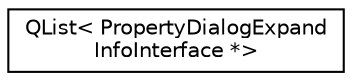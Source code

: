 digraph "类继承关系图"
{
  edge [fontname="Helvetica",fontsize="10",labelfontname="Helvetica",labelfontsize="10"];
  node [fontname="Helvetica",fontsize="10",shape=record];
  rankdir="LR";
  Node0 [label="QList\< PropertyDialogExpand\lInfoInterface *\>",height=0.2,width=0.4,color="black", fillcolor="white", style="filled",URL="$class_q_list.html"];
}
